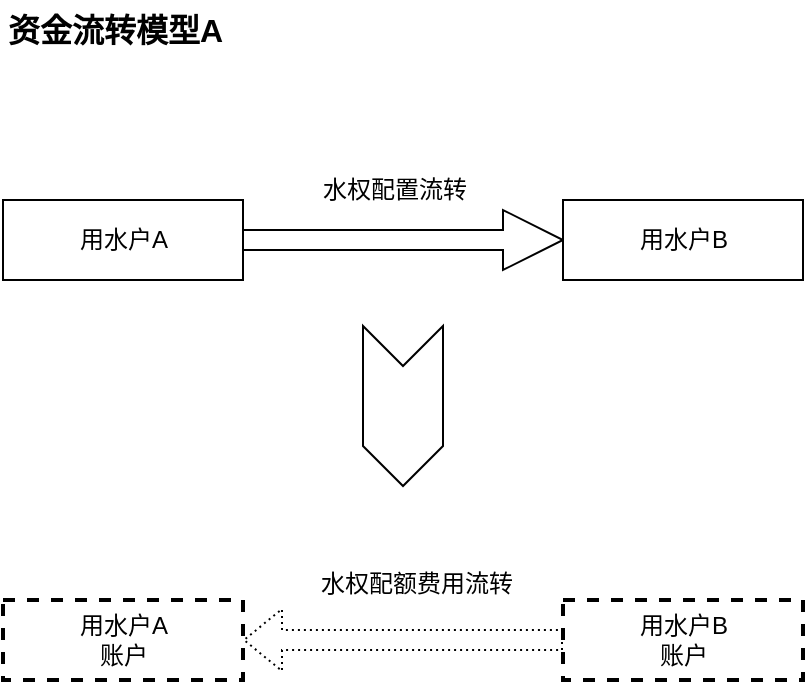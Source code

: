 <mxfile version="22.0.8" type="github" pages="4">
  <diagram name="0001" id="y2zCg2tqc-IcQTNm7M6H">
    <mxGraphModel dx="956" dy="505" grid="1" gridSize="10" guides="1" tooltips="1" connect="1" arrows="1" fold="1" page="1" pageScale="1" pageWidth="1169" pageHeight="827" math="0" shadow="0">
      <root>
        <mxCell id="sdHGfgtrLrPXHbDimJ2l-0" />
        <mxCell id="sdHGfgtrLrPXHbDimJ2l-1" parent="sdHGfgtrLrPXHbDimJ2l-0" />
        <mxCell id="sdHGfgtrLrPXHbDimJ2l-57" value="&lt;b style=&quot;font-size: 16px;&quot;&gt;资金流转模型A&lt;/b&gt;" style="text;html=1;align=left;verticalAlign=middle;resizable=0;points=[];autosize=1;strokeColor=none;fillColor=none;fontSize=16;rounded=0;labelBackgroundColor=none;" parent="sdHGfgtrLrPXHbDimJ2l-1" vertex="1">
          <mxGeometry x="40.5" y="20" width="130" height="30" as="geometry" />
        </mxCell>
        <mxCell id="mJRqOh_GaLxKxlAPAF-w-1" value="" style="edgeStyle=orthogonalEdgeStyle;rounded=0;orthogonalLoop=1;jettySize=auto;html=1;shape=arrow;" edge="1" parent="sdHGfgtrLrPXHbDimJ2l-1" source="DtQQWt-DvLBq8CPffun4-25" target="mJRqOh_GaLxKxlAPAF-w-0">
          <mxGeometry relative="1" as="geometry" />
        </mxCell>
        <mxCell id="DtQQWt-DvLBq8CPffun4-25" value="用水户A" style="rounded=0;whiteSpace=wrap;html=1;" parent="sdHGfgtrLrPXHbDimJ2l-1" vertex="1">
          <mxGeometry x="40.5" y="120" width="120" height="40" as="geometry" />
        </mxCell>
        <mxCell id="mJRqOh_GaLxKxlAPAF-w-0" value="用水户B" style="rounded=0;whiteSpace=wrap;html=1;" vertex="1" parent="sdHGfgtrLrPXHbDimJ2l-1">
          <mxGeometry x="320.5" y="120" width="120" height="40" as="geometry" />
        </mxCell>
        <mxCell id="mJRqOh_GaLxKxlAPAF-w-2" value="" style="shape=step;perimeter=stepPerimeter;whiteSpace=wrap;html=1;fixedSize=1;direction=south;" vertex="1" parent="sdHGfgtrLrPXHbDimJ2l-1">
          <mxGeometry x="220.5" y="183" width="40" height="80" as="geometry" />
        </mxCell>
        <mxCell id="mJRqOh_GaLxKxlAPAF-w-3" value="" style="edgeStyle=orthogonalEdgeStyle;rounded=0;orthogonalLoop=1;jettySize=auto;html=1;shape=flexArrow;startArrow=block;startFill=0;endArrow=none;endFill=0;dashed=1;dashPattern=1 2;strokeWidth=1;" edge="1" source="mJRqOh_GaLxKxlAPAF-w-4" target="mJRqOh_GaLxKxlAPAF-w-5" parent="sdHGfgtrLrPXHbDimJ2l-1">
          <mxGeometry relative="1" as="geometry" />
        </mxCell>
        <mxCell id="mJRqOh_GaLxKxlAPAF-w-4" value="用水户A&lt;br&gt;账户" style="rounded=0;whiteSpace=wrap;html=1;dashed=1;strokeWidth=2;" vertex="1" parent="sdHGfgtrLrPXHbDimJ2l-1">
          <mxGeometry x="40.5" y="320" width="120" height="40" as="geometry" />
        </mxCell>
        <mxCell id="mJRqOh_GaLxKxlAPAF-w-5" value="用水户B&lt;br&gt;账户" style="rounded=0;whiteSpace=wrap;html=1;dashed=1;strokeWidth=2;" vertex="1" parent="sdHGfgtrLrPXHbDimJ2l-1">
          <mxGeometry x="320.5" y="320" width="120" height="40" as="geometry" />
        </mxCell>
        <mxCell id="mJRqOh_GaLxKxlAPAF-w-6" value="水权配置流转" style="text;html=1;align=center;verticalAlign=middle;resizable=0;points=[];autosize=1;strokeColor=none;fillColor=none;" vertex="1" parent="sdHGfgtrLrPXHbDimJ2l-1">
          <mxGeometry x="185.5" y="100" width="100" height="30" as="geometry" />
        </mxCell>
        <mxCell id="mJRqOh_GaLxKxlAPAF-w-7" value="水权配额费用流转" style="text;html=1;align=center;verticalAlign=middle;resizable=0;points=[];autosize=1;strokeColor=none;fillColor=none;" vertex="1" parent="sdHGfgtrLrPXHbDimJ2l-1">
          <mxGeometry x="186.5" y="297" width="120" height="30" as="geometry" />
        </mxCell>
      </root>
    </mxGraphModel>
  </diagram>
  <diagram name="0002" id="T73amzzWwfsBIqI8M-DD">
    <mxGraphModel dx="1434" dy="758" grid="1" gridSize="10" guides="1" tooltips="1" connect="1" arrows="1" fold="1" page="1" pageScale="1" pageWidth="1169" pageHeight="827" math="0" shadow="0">
      <root>
        <mxCell id="ziIN6abkIU5FPHRNAaK3-0" />
        <mxCell id="ziIN6abkIU5FPHRNAaK3-1" parent="ziIN6abkIU5FPHRNAaK3-0" />
        <mxCell id="ziIN6abkIU5FPHRNAaK3-2" value="&lt;b style=&quot;font-size: 16px;&quot;&gt;资金流转模型B&lt;/b&gt;" style="text;html=1;align=left;verticalAlign=middle;resizable=0;points=[];autosize=1;strokeColor=none;fillColor=none;fontSize=16;rounded=0;labelBackgroundColor=none;" vertex="1" parent="ziIN6abkIU5FPHRNAaK3-1">
          <mxGeometry x="40.5" y="20" width="130" height="30" as="geometry" />
        </mxCell>
        <mxCell id="ziIN6abkIU5FPHRNAaK3-3" value="" style="edgeStyle=orthogonalEdgeStyle;rounded=0;orthogonalLoop=1;jettySize=auto;html=1;shape=arrow;" edge="1" parent="ziIN6abkIU5FPHRNAaK3-1" source="ziIN6abkIU5FPHRNAaK3-4" target="ziIN6abkIU5FPHRNAaK3-5">
          <mxGeometry relative="1" as="geometry" />
        </mxCell>
        <mxCell id="ziIN6abkIU5FPHRNAaK3-4" value="区县水务管理处A" style="rounded=0;whiteSpace=wrap;html=1;" vertex="1" parent="ziIN6abkIU5FPHRNAaK3-1">
          <mxGeometry x="41" y="120" width="160.5" height="40" as="geometry" />
        </mxCell>
        <mxCell id="ziIN6abkIU5FPHRNAaK3-5" value="用水户A" style="rounded=0;whiteSpace=wrap;html=1;" vertex="1" parent="ziIN6abkIU5FPHRNAaK3-1">
          <mxGeometry x="361.5" y="120" width="159.5" height="40" as="geometry" />
        </mxCell>
        <mxCell id="ziIN6abkIU5FPHRNAaK3-6" value="" style="shape=step;perimeter=stepPerimeter;whiteSpace=wrap;html=1;fixedSize=1;direction=south;" vertex="1" parent="ziIN6abkIU5FPHRNAaK3-1">
          <mxGeometry x="261.5" y="183" width="40" height="80" as="geometry" />
        </mxCell>
        <mxCell id="ziIN6abkIU5FPHRNAaK3-7" value="" style="edgeStyle=orthogonalEdgeStyle;rounded=0;orthogonalLoop=1;jettySize=auto;html=1;shape=flexArrow;startArrow=block;startFill=0;endArrow=none;endFill=0;dashed=1;dashPattern=1 2;strokeWidth=1;" edge="1" parent="ziIN6abkIU5FPHRNAaK3-1" source="ziIN6abkIU5FPHRNAaK3-8" target="ziIN6abkIU5FPHRNAaK3-9">
          <mxGeometry relative="1" as="geometry" />
        </mxCell>
        <mxCell id="ziIN6abkIU5FPHRNAaK3-8" value="区县水务管理处A&lt;br&gt;对公账户" style="rounded=0;whiteSpace=wrap;html=1;dashed=1;strokeWidth=2;" vertex="1" parent="ziIN6abkIU5FPHRNAaK3-1">
          <mxGeometry x="41" y="320" width="160.5" height="40" as="geometry" />
        </mxCell>
        <mxCell id="ziIN6abkIU5FPHRNAaK3-9" value="用水户A&lt;br&gt;私人账户" style="rounded=0;whiteSpace=wrap;html=1;dashed=1;strokeWidth=2;" vertex="1" parent="ziIN6abkIU5FPHRNAaK3-1">
          <mxGeometry x="361.5" y="320" width="159.5" height="40" as="geometry" />
        </mxCell>
        <mxCell id="ziIN6abkIU5FPHRNAaK3-10" value="供水" style="text;html=1;align=center;verticalAlign=middle;resizable=0;points=[];autosize=1;strokeColor=none;fillColor=none;" vertex="1" parent="ziIN6abkIU5FPHRNAaK3-1">
          <mxGeometry x="251.5" y="100" width="50" height="30" as="geometry" />
        </mxCell>
        <mxCell id="ziIN6abkIU5FPHRNAaK3-11" value="水调度管理费用流转" style="text;html=1;align=center;verticalAlign=middle;resizable=0;points=[];autosize=1;strokeColor=none;fillColor=none;" vertex="1" parent="ziIN6abkIU5FPHRNAaK3-1">
          <mxGeometry x="222.5" y="297" width="130" height="30" as="geometry" />
        </mxCell>
      </root>
    </mxGraphModel>
  </diagram>
  <diagram name="0003" id="ArQ2vXq5LhK36iSexxQv">
    <mxGraphModel dx="956" dy="505" grid="1" gridSize="10" guides="1" tooltips="1" connect="1" arrows="1" fold="1" page="1" pageScale="1" pageWidth="1169" pageHeight="827" math="0" shadow="0">
      <root>
        <mxCell id="ZfbQ7SCNRK7Uf4weHJ4Q-0" />
        <mxCell id="ZfbQ7SCNRK7Uf4weHJ4Q-1" parent="ZfbQ7SCNRK7Uf4weHJ4Q-0" />
        <mxCell id="ZfbQ7SCNRK7Uf4weHJ4Q-2" value="&lt;b style=&quot;font-size: 16px;&quot;&gt;资金转注模型C&lt;/b&gt;" style="text;html=1;align=left;verticalAlign=middle;resizable=0;points=[];autosize=1;strokeColor=none;fillColor=none;fontSize=16;rounded=0;labelBackgroundColor=none;" vertex="1" parent="ZfbQ7SCNRK7Uf4weHJ4Q-1">
          <mxGeometry x="40.5" y="20" width="130" height="30" as="geometry" />
        </mxCell>
        <mxCell id="ZfbQ7SCNRK7Uf4weHJ4Q-3" value="" style="edgeStyle=orthogonalEdgeStyle;rounded=0;orthogonalLoop=1;jettySize=auto;html=1;shape=arrow;strokeColor=default;" edge="1" parent="ZfbQ7SCNRK7Uf4weHJ4Q-1" source="ZfbQ7SCNRK7Uf4weHJ4Q-5" target="ZfbQ7SCNRK7Uf4weHJ4Q-4">
          <mxGeometry relative="1" as="geometry" />
        </mxCell>
        <mxCell id="ZfbQ7SCNRK7Uf4weHJ4Q-4" value="水务管理处A" style="rounded=0;whiteSpace=wrap;html=1;" vertex="1" parent="ZfbQ7SCNRK7Uf4weHJ4Q-1">
          <mxGeometry x="41" y="120" width="160.5" height="40" as="geometry" />
        </mxCell>
        <mxCell id="ZfbQ7SCNRK7Uf4weHJ4Q-5" value="设备供应商A" style="rounded=0;whiteSpace=wrap;html=1;" vertex="1" parent="ZfbQ7SCNRK7Uf4weHJ4Q-1">
          <mxGeometry x="361.5" y="120" width="159.5" height="40" as="geometry" />
        </mxCell>
        <mxCell id="ZfbQ7SCNRK7Uf4weHJ4Q-6" value="" style="shape=step;perimeter=stepPerimeter;whiteSpace=wrap;html=1;fixedSize=1;direction=south;" vertex="1" parent="ZfbQ7SCNRK7Uf4weHJ4Q-1">
          <mxGeometry x="261.5" y="183" width="40" height="80" as="geometry" />
        </mxCell>
        <mxCell id="ZfbQ7SCNRK7Uf4weHJ4Q-7" value="" style="edgeStyle=orthogonalEdgeStyle;rounded=0;orthogonalLoop=1;jettySize=auto;html=1;shape=flexArrow;startArrow=block;startFill=0;endArrow=none;endFill=0;dashed=1;dashPattern=1 2;strokeWidth=1;" edge="1" parent="ZfbQ7SCNRK7Uf4weHJ4Q-1" source="ZfbQ7SCNRK7Uf4weHJ4Q-9" target="ZfbQ7SCNRK7Uf4weHJ4Q-8">
          <mxGeometry relative="1" as="geometry" />
        </mxCell>
        <mxCell id="ZfbQ7SCNRK7Uf4weHJ4Q-8" value="水务管理处A&lt;br&gt;对公账户" style="rounded=0;whiteSpace=wrap;html=1;dashed=1;strokeWidth=2;" vertex="1" parent="ZfbQ7SCNRK7Uf4weHJ4Q-1">
          <mxGeometry x="41" y="320" width="160.5" height="40" as="geometry" />
        </mxCell>
        <mxCell id="ZfbQ7SCNRK7Uf4weHJ4Q-9" value="设备供应商A&lt;br&gt;对公账户" style="rounded=0;whiteSpace=wrap;html=1;dashed=1;strokeWidth=2;" vertex="1" parent="ZfbQ7SCNRK7Uf4weHJ4Q-1">
          <mxGeometry x="361.5" y="320" width="159.5" height="40" as="geometry" />
        </mxCell>
        <mxCell id="ZfbQ7SCNRK7Uf4weHJ4Q-10" value="采购设备" style="text;html=1;align=center;verticalAlign=middle;resizable=0;points=[];autosize=1;strokeColor=none;fillColor=none;" vertex="1" parent="ZfbQ7SCNRK7Uf4weHJ4Q-1">
          <mxGeometry x="250.5" y="100" width="70" height="30" as="geometry" />
        </mxCell>
        <mxCell id="ZfbQ7SCNRK7Uf4weHJ4Q-11" value="设备采办费" style="text;html=1;align=center;verticalAlign=middle;resizable=0;points=[];autosize=1;strokeColor=none;fillColor=none;" vertex="1" parent="ZfbQ7SCNRK7Uf4weHJ4Q-1">
          <mxGeometry x="247.5" y="297" width="80" height="30" as="geometry" />
        </mxCell>
      </root>
    </mxGraphModel>
  </diagram>
  <diagram name="0004" id="ThuJg0O9HAEs8fUkUozh">
    <mxGraphModel dx="956" dy="505" grid="1" gridSize="10" guides="1" tooltips="1" connect="1" arrows="1" fold="1" page="1" pageScale="1" pageWidth="1169" pageHeight="827" math="0" shadow="0">
      <root>
        <mxCell id="0iHVmoGxZrF_yETeNtBN-0" />
        <mxCell id="0iHVmoGxZrF_yETeNtBN-1" parent="0iHVmoGxZrF_yETeNtBN-0" />
        <mxCell id="0iHVmoGxZrF_yETeNtBN-2" value="&lt;b style=&quot;font-size: 16px;&quot;&gt;资金转注模型D&lt;/b&gt;" style="text;html=1;align=left;verticalAlign=middle;resizable=0;points=[];autosize=1;strokeColor=none;fillColor=none;fontSize=16;rounded=0;labelBackgroundColor=none;" vertex="1" parent="0iHVmoGxZrF_yETeNtBN-1">
          <mxGeometry x="40.5" y="20" width="130" height="30" as="geometry" />
        </mxCell>
        <mxCell id="0iHVmoGxZrF_yETeNtBN-3" value="" style="edgeStyle=orthogonalEdgeStyle;rounded=0;orthogonalLoop=1;jettySize=auto;html=1;shape=arrow;strokeColor=default;" edge="1" parent="0iHVmoGxZrF_yETeNtBN-1" source="0iHVmoGxZrF_yETeNtBN-5" target="0iHVmoGxZrF_yETeNtBN-4">
          <mxGeometry relative="1" as="geometry" />
        </mxCell>
        <mxCell id="0iHVmoGxZrF_yETeNtBN-4" value="水务管理处A" style="rounded=0;whiteSpace=wrap;html=1;" vertex="1" parent="0iHVmoGxZrF_yETeNtBN-1">
          <mxGeometry x="41" y="120" width="160.5" height="40" as="geometry" />
        </mxCell>
        <mxCell id="0iHVmoGxZrF_yETeNtBN-5" value="项目承包商A" style="rounded=0;whiteSpace=wrap;html=1;" vertex="1" parent="0iHVmoGxZrF_yETeNtBN-1">
          <mxGeometry x="361.5" y="120" width="159.5" height="40" as="geometry" />
        </mxCell>
        <mxCell id="0iHVmoGxZrF_yETeNtBN-6" value="" style="shape=step;perimeter=stepPerimeter;whiteSpace=wrap;html=1;fixedSize=1;direction=south;" vertex="1" parent="0iHVmoGxZrF_yETeNtBN-1">
          <mxGeometry x="261.5" y="183" width="40" height="80" as="geometry" />
        </mxCell>
        <mxCell id="0iHVmoGxZrF_yETeNtBN-7" value="" style="edgeStyle=orthogonalEdgeStyle;rounded=0;orthogonalLoop=1;jettySize=auto;html=1;shape=flexArrow;startArrow=block;startFill=0;endArrow=none;endFill=0;dashed=1;dashPattern=1 2;strokeWidth=1;" edge="1" parent="0iHVmoGxZrF_yETeNtBN-1" source="0iHVmoGxZrF_yETeNtBN-9" target="0iHVmoGxZrF_yETeNtBN-8">
          <mxGeometry relative="1" as="geometry" />
        </mxCell>
        <mxCell id="0iHVmoGxZrF_yETeNtBN-8" value="水务管理处A&lt;br&gt;对公账户" style="rounded=0;whiteSpace=wrap;html=1;dashed=1;strokeWidth=2;" vertex="1" parent="0iHVmoGxZrF_yETeNtBN-1">
          <mxGeometry x="41" y="320" width="160.5" height="40" as="geometry" />
        </mxCell>
        <mxCell id="0iHVmoGxZrF_yETeNtBN-9" value="设备供应商A&lt;br&gt;对公账户" style="rounded=0;whiteSpace=wrap;html=1;dashed=1;strokeWidth=2;" vertex="1" parent="0iHVmoGxZrF_yETeNtBN-1">
          <mxGeometry x="361.5" y="320" width="159.5" height="40" as="geometry" />
        </mxCell>
        <mxCell id="0iHVmoGxZrF_yETeNtBN-10" value="交付项目" style="text;html=1;align=center;verticalAlign=middle;resizable=0;points=[];autosize=1;strokeColor=none;fillColor=none;" vertex="1" parent="0iHVmoGxZrF_yETeNtBN-1">
          <mxGeometry x="252.5" y="100" width="70" height="30" as="geometry" />
        </mxCell>
        <mxCell id="0iHVmoGxZrF_yETeNtBN-11" value="支付项目款" style="text;html=1;align=center;verticalAlign=middle;resizable=0;points=[];autosize=1;strokeColor=none;fillColor=none;" vertex="1" parent="0iHVmoGxZrF_yETeNtBN-1">
          <mxGeometry x="247.5" y="297" width="80" height="30" as="geometry" />
        </mxCell>
      </root>
    </mxGraphModel>
  </diagram>
</mxfile>
